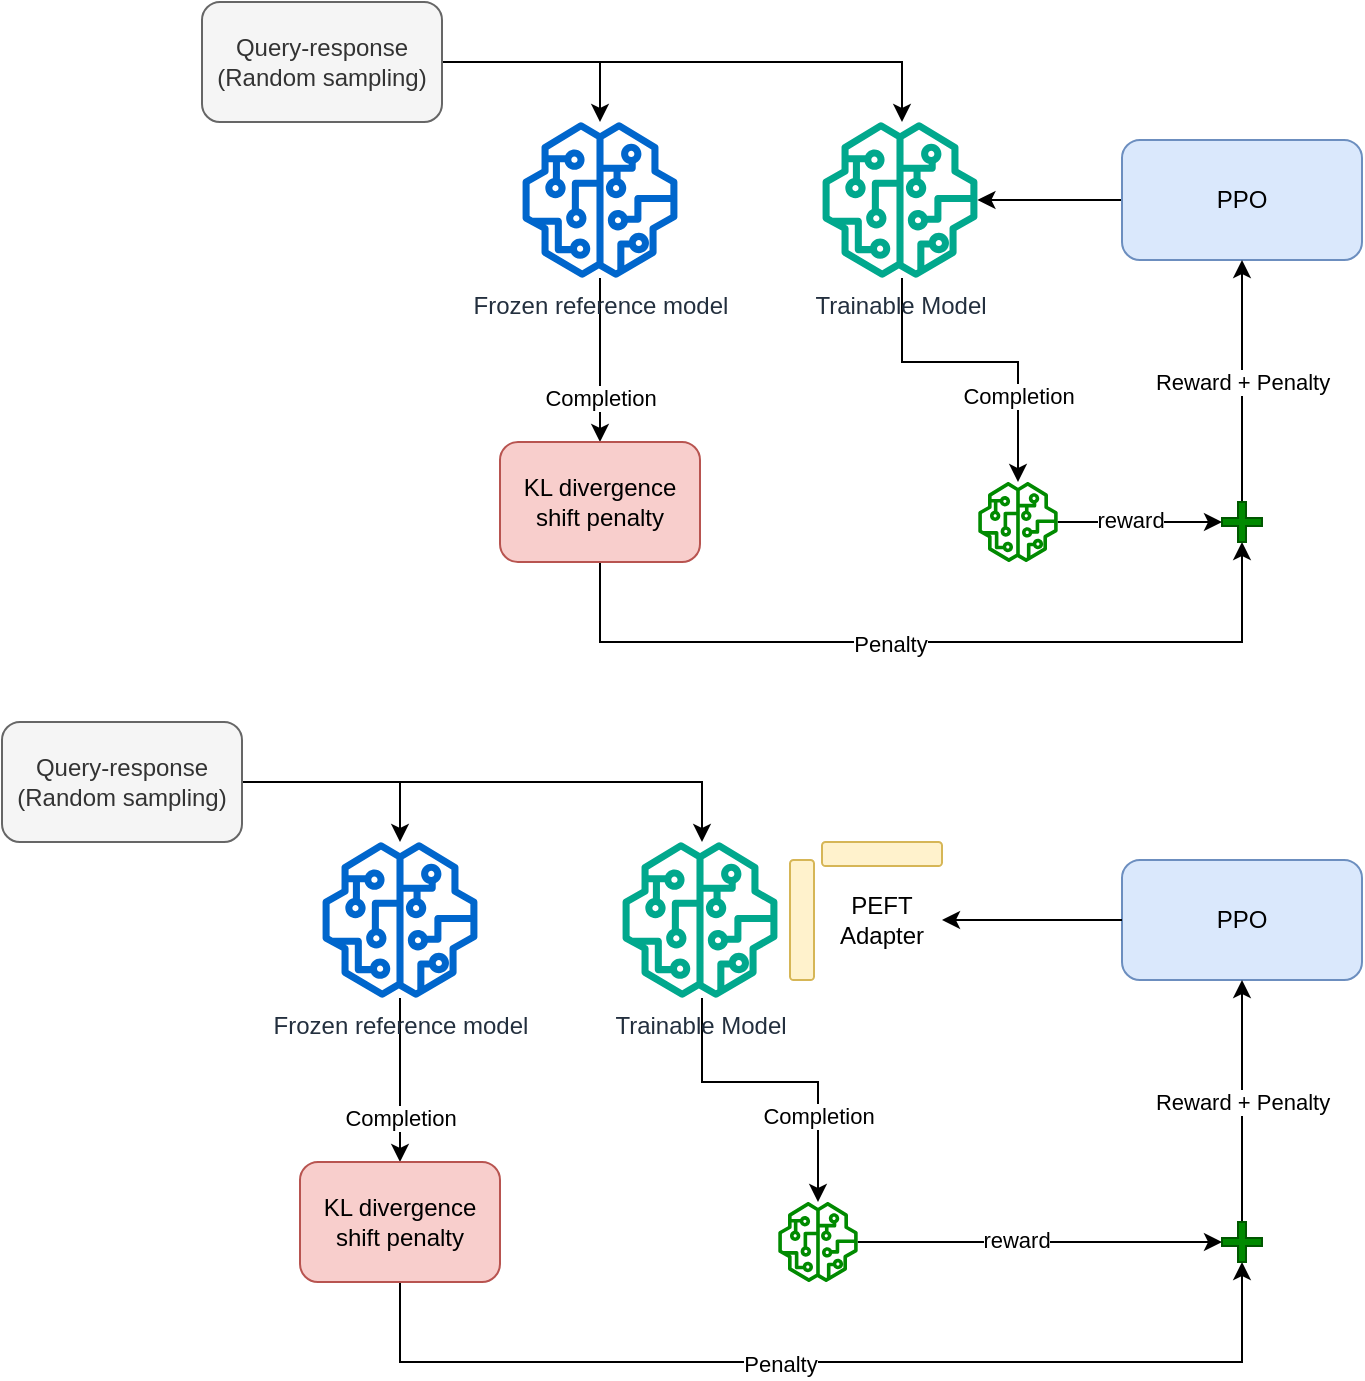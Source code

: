 <mxfile version="24.2.7" type="github" pages="2">
  <diagram name="PPO" id="k1Y8PzEcOx1l1fmQlfOe">
    <mxGraphModel dx="1434" dy="738" grid="1" gridSize="10" guides="1" tooltips="1" connect="1" arrows="1" fold="1" page="1" pageScale="1" pageWidth="850" pageHeight="1100" math="1" shadow="0">
      <root>
        <mxCell id="0" />
        <mxCell id="1" parent="0" />
        <mxCell id="Il2jFQ6aqZjMHM7pZcOp-24" value="" style="group" vertex="1" connectable="0" parent="1">
          <mxGeometry x="60" y="460" width="680" height="320" as="geometry" />
        </mxCell>
        <mxCell id="Il2jFQ6aqZjMHM7pZcOp-1" style="edgeStyle=orthogonalEdgeStyle;rounded=0;orthogonalLoop=1;jettySize=auto;html=1;" edge="1" parent="Il2jFQ6aqZjMHM7pZcOp-24" source="Il2jFQ6aqZjMHM7pZcOp-3" target="Il2jFQ6aqZjMHM7pZcOp-6">
          <mxGeometry relative="1" as="geometry">
            <Array as="points">
              <mxPoint x="199" y="30" />
            </Array>
          </mxGeometry>
        </mxCell>
        <mxCell id="Il2jFQ6aqZjMHM7pZcOp-2" style="edgeStyle=orthogonalEdgeStyle;rounded=0;orthogonalLoop=1;jettySize=auto;html=1;" edge="1" parent="Il2jFQ6aqZjMHM7pZcOp-24" source="Il2jFQ6aqZjMHM7pZcOp-3" target="Il2jFQ6aqZjMHM7pZcOp-9">
          <mxGeometry relative="1" as="geometry">
            <Array as="points">
              <mxPoint x="350" y="30" />
            </Array>
          </mxGeometry>
        </mxCell>
        <mxCell id="Il2jFQ6aqZjMHM7pZcOp-3" value="Query-response (Random sampling)" style="rounded=1;whiteSpace=wrap;html=1;fillColor=#f5f5f5;fontColor=#333333;strokeColor=#666666;" vertex="1" parent="Il2jFQ6aqZjMHM7pZcOp-24">
          <mxGeometry width="120" height="60" as="geometry" />
        </mxCell>
        <mxCell id="Il2jFQ6aqZjMHM7pZcOp-4" style="edgeStyle=orthogonalEdgeStyle;rounded=0;orthogonalLoop=1;jettySize=auto;html=1;entryX=0.5;entryY=0;entryDx=0;entryDy=0;" edge="1" parent="Il2jFQ6aqZjMHM7pZcOp-24" source="Il2jFQ6aqZjMHM7pZcOp-6" target="Il2jFQ6aqZjMHM7pZcOp-16">
          <mxGeometry relative="1" as="geometry">
            <mxPoint x="199" y="164" as="sourcePoint" />
          </mxGeometry>
        </mxCell>
        <mxCell id="Il2jFQ6aqZjMHM7pZcOp-5" value="Completion" style="edgeLabel;html=1;align=center;verticalAlign=middle;resizable=0;points=[];" vertex="1" connectable="0" parent="Il2jFQ6aqZjMHM7pZcOp-4">
          <mxGeometry x="0.245" relative="1" as="geometry">
            <mxPoint y="9" as="offset" />
          </mxGeometry>
        </mxCell>
        <mxCell id="Il2jFQ6aqZjMHM7pZcOp-6" value="Frozen reference model" style="sketch=0;outlineConnect=0;fontColor=#232F3E;gradientColor=none;fillColor=#0066CC;strokeColor=none;dashed=0;verticalLabelPosition=bottom;verticalAlign=top;align=center;html=1;fontSize=12;fontStyle=0;aspect=fixed;pointerEvents=1;shape=mxgraph.aws4.sagemaker_model;" vertex="1" parent="Il2jFQ6aqZjMHM7pZcOp-24">
          <mxGeometry x="160" y="60" width="78" height="78" as="geometry" />
        </mxCell>
        <mxCell id="Il2jFQ6aqZjMHM7pZcOp-7" style="edgeStyle=orthogonalEdgeStyle;rounded=0;orthogonalLoop=1;jettySize=auto;html=1;" edge="1" parent="Il2jFQ6aqZjMHM7pZcOp-24" source="Il2jFQ6aqZjMHM7pZcOp-9" target="Il2jFQ6aqZjMHM7pZcOp-13">
          <mxGeometry relative="1" as="geometry">
            <Array as="points">
              <mxPoint x="350" y="180" />
              <mxPoint x="408" y="180" />
            </Array>
          </mxGeometry>
        </mxCell>
        <mxCell id="Il2jFQ6aqZjMHM7pZcOp-8" value="Completion" style="edgeLabel;html=1;align=center;verticalAlign=middle;resizable=0;points=[];" vertex="1" connectable="0" parent="Il2jFQ6aqZjMHM7pZcOp-7">
          <mxGeometry x="0.312" y="-1" relative="1" as="geometry">
            <mxPoint x="1" y="12" as="offset" />
          </mxGeometry>
        </mxCell>
        <mxCell id="Il2jFQ6aqZjMHM7pZcOp-9" value="Trainable Model" style="sketch=0;outlineConnect=0;fontColor=#232F3E;gradientColor=none;fillColor=#01A88D;strokeColor=none;dashed=0;verticalLabelPosition=bottom;verticalAlign=top;align=center;html=1;fontSize=12;fontStyle=0;aspect=fixed;pointerEvents=1;shape=mxgraph.aws4.sagemaker_model;" vertex="1" parent="Il2jFQ6aqZjMHM7pZcOp-24">
          <mxGeometry x="310" y="60" width="78" height="78" as="geometry" />
        </mxCell>
        <mxCell id="Il2jFQ6aqZjMHM7pZcOp-10" value="PPO" style="rounded=1;whiteSpace=wrap;html=1;fillColor=#dae8fc;strokeColor=#6c8ebf;" vertex="1" parent="Il2jFQ6aqZjMHM7pZcOp-24">
          <mxGeometry x="560" y="69" width="120" height="60" as="geometry" />
        </mxCell>
        <mxCell id="Il2jFQ6aqZjMHM7pZcOp-11" style="edgeStyle=orthogonalEdgeStyle;rounded=0;orthogonalLoop=1;jettySize=auto;html=1;entryX=0;entryY=0.5;entryDx=0;entryDy=0;entryPerimeter=0;" edge="1" parent="Il2jFQ6aqZjMHM7pZcOp-24" source="Il2jFQ6aqZjMHM7pZcOp-13" target="Il2jFQ6aqZjMHM7pZcOp-19">
          <mxGeometry relative="1" as="geometry" />
        </mxCell>
        <mxCell id="Il2jFQ6aqZjMHM7pZcOp-12" value="reward" style="edgeLabel;html=1;align=center;verticalAlign=middle;resizable=0;points=[];" vertex="1" connectable="0" parent="Il2jFQ6aqZjMHM7pZcOp-11">
          <mxGeometry x="-0.13" y="1" relative="1" as="geometry">
            <mxPoint as="offset" />
          </mxGeometry>
        </mxCell>
        <mxCell id="Il2jFQ6aqZjMHM7pZcOp-13" value="Reward Model" style="sketch=0;outlineConnect=0;fillColor=#008a00;strokeColor=#005700;dashed=0;verticalLabelPosition=bottom;verticalAlign=top;align=center;html=1;fontSize=12;fontStyle=0;aspect=fixed;pointerEvents=1;shape=mxgraph.aws4.sagemaker_model;fontColor=#ffffff;textShadow=0;" vertex="1" parent="Il2jFQ6aqZjMHM7pZcOp-24">
          <mxGeometry x="388" y="240" width="40" height="40" as="geometry" />
        </mxCell>
        <mxCell id="Il2jFQ6aqZjMHM7pZcOp-14" style="edgeStyle=orthogonalEdgeStyle;rounded=0;orthogonalLoop=1;jettySize=auto;html=1;entryX=0.5;entryY=1;entryDx=0;entryDy=0;entryPerimeter=0;" edge="1" parent="Il2jFQ6aqZjMHM7pZcOp-24" source="Il2jFQ6aqZjMHM7pZcOp-16" target="Il2jFQ6aqZjMHM7pZcOp-19">
          <mxGeometry relative="1" as="geometry">
            <Array as="points">
              <mxPoint x="199" y="320" />
              <mxPoint x="620" y="320" />
            </Array>
          </mxGeometry>
        </mxCell>
        <mxCell id="Il2jFQ6aqZjMHM7pZcOp-15" value="Penalty" style="edgeLabel;html=1;align=center;verticalAlign=middle;resizable=0;points=[];" vertex="1" connectable="0" parent="Il2jFQ6aqZjMHM7pZcOp-14">
          <mxGeometry x="-0.102" y="-1" relative="1" as="geometry">
            <mxPoint as="offset" />
          </mxGeometry>
        </mxCell>
        <mxCell id="Il2jFQ6aqZjMHM7pZcOp-16" value="KL divergence shift penalty" style="rounded=1;whiteSpace=wrap;html=1;fillColor=#f8cecc;strokeColor=#b85450;" vertex="1" parent="Il2jFQ6aqZjMHM7pZcOp-24">
          <mxGeometry x="149" y="220" width="100" height="60" as="geometry" />
        </mxCell>
        <mxCell id="Il2jFQ6aqZjMHM7pZcOp-17" style="edgeStyle=orthogonalEdgeStyle;rounded=0;orthogonalLoop=1;jettySize=auto;html=1;entryX=0.5;entryY=1;entryDx=0;entryDy=0;" edge="1" parent="Il2jFQ6aqZjMHM7pZcOp-24" source="Il2jFQ6aqZjMHM7pZcOp-19" target="Il2jFQ6aqZjMHM7pZcOp-10">
          <mxGeometry relative="1" as="geometry" />
        </mxCell>
        <mxCell id="Il2jFQ6aqZjMHM7pZcOp-18" value="Reward + Penalty" style="edgeLabel;html=1;align=center;verticalAlign=middle;resizable=0;points=[];" vertex="1" connectable="0" parent="Il2jFQ6aqZjMHM7pZcOp-17">
          <mxGeometry x="-0.008" relative="1" as="geometry">
            <mxPoint as="offset" />
          </mxGeometry>
        </mxCell>
        <mxCell id="Il2jFQ6aqZjMHM7pZcOp-19" value="" style="shape=cross;whiteSpace=wrap;html=1;fillColor=#008a00;fontColor=#ffffff;strokeColor=#005700;" vertex="1" parent="Il2jFQ6aqZjMHM7pZcOp-24">
          <mxGeometry x="610" y="250" width="20" height="20" as="geometry" />
        </mxCell>
        <mxCell id="Il2jFQ6aqZjMHM7pZcOp-20" value="" style="rounded=1;whiteSpace=wrap;html=1;fillColor=#fff2cc;strokeColor=#d6b656;rotation=90;" vertex="1" parent="Il2jFQ6aqZjMHM7pZcOp-24">
          <mxGeometry x="370" y="93" width="60" height="12" as="geometry" />
        </mxCell>
        <mxCell id="Il2jFQ6aqZjMHM7pZcOp-21" value="" style="rounded=1;whiteSpace=wrap;html=1;fillColor=#fff2cc;strokeColor=#d6b656;rotation=0;" vertex="1" parent="Il2jFQ6aqZjMHM7pZcOp-24">
          <mxGeometry x="410" y="60" width="60" height="12" as="geometry" />
        </mxCell>
        <mxCell id="Il2jFQ6aqZjMHM7pZcOp-22" value="" style="edgeStyle=orthogonalEdgeStyle;rounded=0;orthogonalLoop=1;jettySize=auto;html=1;" edge="1" parent="Il2jFQ6aqZjMHM7pZcOp-24" source="Il2jFQ6aqZjMHM7pZcOp-10" target="Il2jFQ6aqZjMHM7pZcOp-23">
          <mxGeometry relative="1" as="geometry">
            <mxPoint x="560" y="99" as="sourcePoint" />
            <mxPoint x="388" y="99" as="targetPoint" />
          </mxGeometry>
        </mxCell>
        <mxCell id="Il2jFQ6aqZjMHM7pZcOp-23" value="PEFT Adapter" style="text;html=1;align=center;verticalAlign=middle;whiteSpace=wrap;rounded=0;" vertex="1" parent="Il2jFQ6aqZjMHM7pZcOp-24">
          <mxGeometry x="410" y="84" width="60" height="30" as="geometry" />
        </mxCell>
        <mxCell id="Il2jFQ6aqZjMHM7pZcOp-25" value="" style="group" vertex="1" connectable="0" parent="1">
          <mxGeometry x="160" y="100" width="580" height="320" as="geometry" />
        </mxCell>
        <mxCell id="3ywey2a_cQeOP5U6AoCI-11" style="edgeStyle=orthogonalEdgeStyle;rounded=0;orthogonalLoop=1;jettySize=auto;html=1;" edge="1" parent="Il2jFQ6aqZjMHM7pZcOp-25" source="3ywey2a_cQeOP5U6AoCI-1" target="3ywey2a_cQeOP5U6AoCI-2">
          <mxGeometry relative="1" as="geometry">
            <Array as="points">
              <mxPoint x="199" y="30" />
            </Array>
          </mxGeometry>
        </mxCell>
        <mxCell id="3ywey2a_cQeOP5U6AoCI-12" style="edgeStyle=orthogonalEdgeStyle;rounded=0;orthogonalLoop=1;jettySize=auto;html=1;" edge="1" parent="Il2jFQ6aqZjMHM7pZcOp-25" source="3ywey2a_cQeOP5U6AoCI-1" target="3ywey2a_cQeOP5U6AoCI-4">
          <mxGeometry relative="1" as="geometry">
            <Array as="points">
              <mxPoint x="350" y="30" />
            </Array>
          </mxGeometry>
        </mxCell>
        <mxCell id="3ywey2a_cQeOP5U6AoCI-1" value="Query-response (Random sampling)" style="rounded=1;whiteSpace=wrap;html=1;fillColor=#f5f5f5;fontColor=#333333;strokeColor=#666666;" vertex="1" parent="Il2jFQ6aqZjMHM7pZcOp-25">
          <mxGeometry width="120" height="60" as="geometry" />
        </mxCell>
        <mxCell id="3ywey2a_cQeOP5U6AoCI-13" style="edgeStyle=orthogonalEdgeStyle;rounded=0;orthogonalLoop=1;jettySize=auto;html=1;entryX=0.5;entryY=0;entryDx=0;entryDy=0;" edge="1" parent="Il2jFQ6aqZjMHM7pZcOp-25" source="3ywey2a_cQeOP5U6AoCI-2" target="3ywey2a_cQeOP5U6AoCI-10">
          <mxGeometry relative="1" as="geometry">
            <mxPoint x="199" y="164" as="sourcePoint" />
          </mxGeometry>
        </mxCell>
        <mxCell id="3ywey2a_cQeOP5U6AoCI-23" value="Completion" style="edgeLabel;html=1;align=center;verticalAlign=middle;resizable=0;points=[];" vertex="1" connectable="0" parent="3ywey2a_cQeOP5U6AoCI-13">
          <mxGeometry x="0.245" relative="1" as="geometry">
            <mxPoint y="9" as="offset" />
          </mxGeometry>
        </mxCell>
        <mxCell id="3ywey2a_cQeOP5U6AoCI-2" value="Frozen reference model" style="sketch=0;outlineConnect=0;fontColor=#232F3E;gradientColor=none;fillColor=#0066CC;strokeColor=none;dashed=0;verticalLabelPosition=bottom;verticalAlign=top;align=center;html=1;fontSize=12;fontStyle=0;aspect=fixed;pointerEvents=1;shape=mxgraph.aws4.sagemaker_model;" vertex="1" parent="Il2jFQ6aqZjMHM7pZcOp-25">
          <mxGeometry x="160" y="60" width="78" height="78" as="geometry" />
        </mxCell>
        <mxCell id="3ywey2a_cQeOP5U6AoCI-14" style="edgeStyle=orthogonalEdgeStyle;rounded=0;orthogonalLoop=1;jettySize=auto;html=1;" edge="1" parent="Il2jFQ6aqZjMHM7pZcOp-25" source="3ywey2a_cQeOP5U6AoCI-4" target="3ywey2a_cQeOP5U6AoCI-9">
          <mxGeometry relative="1" as="geometry">
            <Array as="points">
              <mxPoint x="350" y="180" />
              <mxPoint x="408" y="180" />
            </Array>
          </mxGeometry>
        </mxCell>
        <mxCell id="3ywey2a_cQeOP5U6AoCI-24" value="Completion" style="edgeLabel;html=1;align=center;verticalAlign=middle;resizable=0;points=[];" vertex="1" connectable="0" parent="3ywey2a_cQeOP5U6AoCI-14">
          <mxGeometry x="0.312" y="-1" relative="1" as="geometry">
            <mxPoint x="1" y="12" as="offset" />
          </mxGeometry>
        </mxCell>
        <mxCell id="3ywey2a_cQeOP5U6AoCI-4" value="Trainable Model" style="sketch=0;outlineConnect=0;fontColor=#232F3E;gradientColor=none;fillColor=#01A88D;strokeColor=none;dashed=0;verticalLabelPosition=bottom;verticalAlign=top;align=center;html=1;fontSize=12;fontStyle=0;aspect=fixed;pointerEvents=1;shape=mxgraph.aws4.sagemaker_model;" vertex="1" parent="Il2jFQ6aqZjMHM7pZcOp-25">
          <mxGeometry x="310" y="60" width="78" height="78" as="geometry" />
        </mxCell>
        <mxCell id="3ywey2a_cQeOP5U6AoCI-17" style="edgeStyle=orthogonalEdgeStyle;rounded=0;orthogonalLoop=1;jettySize=auto;html=1;" edge="1" parent="Il2jFQ6aqZjMHM7pZcOp-25" source="3ywey2a_cQeOP5U6AoCI-8" target="3ywey2a_cQeOP5U6AoCI-4">
          <mxGeometry relative="1" as="geometry" />
        </mxCell>
        <mxCell id="3ywey2a_cQeOP5U6AoCI-8" value="PPO" style="rounded=1;whiteSpace=wrap;html=1;fillColor=#dae8fc;strokeColor=#6c8ebf;" vertex="1" parent="Il2jFQ6aqZjMHM7pZcOp-25">
          <mxGeometry x="460" y="69" width="120" height="60" as="geometry" />
        </mxCell>
        <mxCell id="3ywey2a_cQeOP5U6AoCI-16" style="edgeStyle=orthogonalEdgeStyle;rounded=0;orthogonalLoop=1;jettySize=auto;html=1;entryX=0;entryY=0.5;entryDx=0;entryDy=0;entryPerimeter=0;" edge="1" parent="Il2jFQ6aqZjMHM7pZcOp-25" source="3ywey2a_cQeOP5U6AoCI-9" target="3ywey2a_cQeOP5U6AoCI-18">
          <mxGeometry relative="1" as="geometry" />
        </mxCell>
        <mxCell id="3ywey2a_cQeOP5U6AoCI-21" value="reward" style="edgeLabel;html=1;align=center;verticalAlign=middle;resizable=0;points=[];" vertex="1" connectable="0" parent="3ywey2a_cQeOP5U6AoCI-16">
          <mxGeometry x="-0.13" y="1" relative="1" as="geometry">
            <mxPoint as="offset" />
          </mxGeometry>
        </mxCell>
        <mxCell id="3ywey2a_cQeOP5U6AoCI-9" value="Reward Model" style="sketch=0;outlineConnect=0;fillColor=#008a00;strokeColor=#005700;dashed=0;verticalLabelPosition=bottom;verticalAlign=top;align=center;html=1;fontSize=12;fontStyle=0;aspect=fixed;pointerEvents=1;shape=mxgraph.aws4.sagemaker_model;fontColor=#ffffff;textShadow=0;" vertex="1" parent="Il2jFQ6aqZjMHM7pZcOp-25">
          <mxGeometry x="388" y="240" width="40" height="40" as="geometry" />
        </mxCell>
        <mxCell id="3ywey2a_cQeOP5U6AoCI-15" style="edgeStyle=orthogonalEdgeStyle;rounded=0;orthogonalLoop=1;jettySize=auto;html=1;entryX=0.5;entryY=1;entryDx=0;entryDy=0;entryPerimeter=0;" edge="1" parent="Il2jFQ6aqZjMHM7pZcOp-25" source="3ywey2a_cQeOP5U6AoCI-10" target="3ywey2a_cQeOP5U6AoCI-18">
          <mxGeometry relative="1" as="geometry">
            <Array as="points">
              <mxPoint x="199" y="320" />
              <mxPoint x="520" y="320" />
            </Array>
          </mxGeometry>
        </mxCell>
        <mxCell id="3ywey2a_cQeOP5U6AoCI-22" value="Penalty" style="edgeLabel;html=1;align=center;verticalAlign=middle;resizable=0;points=[];" vertex="1" connectable="0" parent="3ywey2a_cQeOP5U6AoCI-15">
          <mxGeometry x="-0.102" y="-1" relative="1" as="geometry">
            <mxPoint as="offset" />
          </mxGeometry>
        </mxCell>
        <mxCell id="3ywey2a_cQeOP5U6AoCI-10" value="KL divergence shift penalty" style="rounded=1;whiteSpace=wrap;html=1;fillColor=#f8cecc;strokeColor=#b85450;" vertex="1" parent="Il2jFQ6aqZjMHM7pZcOp-25">
          <mxGeometry x="149" y="220" width="100" height="60" as="geometry" />
        </mxCell>
        <mxCell id="3ywey2a_cQeOP5U6AoCI-20" style="edgeStyle=orthogonalEdgeStyle;rounded=0;orthogonalLoop=1;jettySize=auto;html=1;entryX=0.5;entryY=1;entryDx=0;entryDy=0;" edge="1" parent="Il2jFQ6aqZjMHM7pZcOp-25" source="3ywey2a_cQeOP5U6AoCI-18" target="3ywey2a_cQeOP5U6AoCI-8">
          <mxGeometry relative="1" as="geometry" />
        </mxCell>
        <mxCell id="3ywey2a_cQeOP5U6AoCI-25" value="Reward + Penalty" style="edgeLabel;html=1;align=center;verticalAlign=middle;resizable=0;points=[];" vertex="1" connectable="0" parent="3ywey2a_cQeOP5U6AoCI-20">
          <mxGeometry x="-0.008" relative="1" as="geometry">
            <mxPoint as="offset" />
          </mxGeometry>
        </mxCell>
        <mxCell id="3ywey2a_cQeOP5U6AoCI-18" value="" style="shape=cross;whiteSpace=wrap;html=1;fillColor=#008a00;fontColor=#ffffff;strokeColor=#005700;" vertex="1" parent="Il2jFQ6aqZjMHM7pZcOp-25">
          <mxGeometry x="510" y="250" width="20" height="20" as="geometry" />
        </mxCell>
      </root>
    </mxGraphModel>
  </diagram>
  <diagram id="q3bIsigN4L2v-1a9X9CQ" name="PPO-PEFT">
    <mxGraphModel dx="1050" dy="522" grid="1" gridSize="10" guides="1" tooltips="1" connect="1" arrows="1" fold="1" page="1" pageScale="1" pageWidth="850" pageHeight="1100" math="0" shadow="0">
      <root>
        <mxCell id="0" />
        <mxCell id="1" parent="0" />
      </root>
    </mxGraphModel>
  </diagram>
</mxfile>
